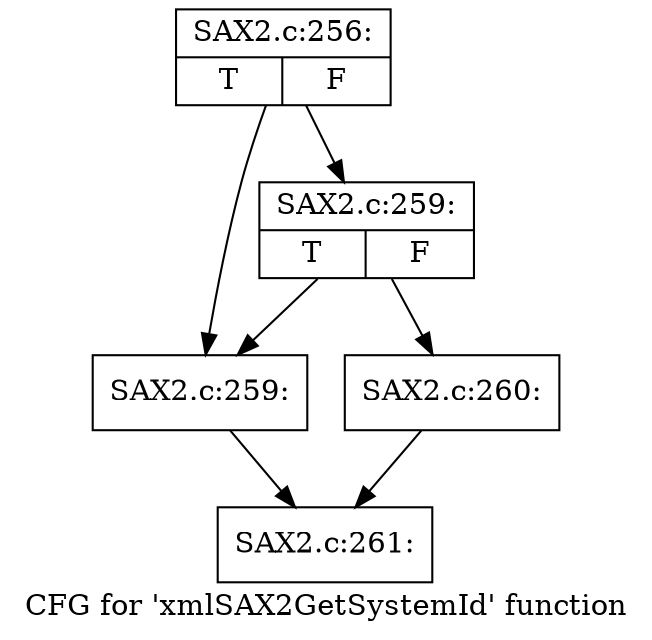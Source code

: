 digraph "CFG for 'xmlSAX2GetSystemId' function" {
	label="CFG for 'xmlSAX2GetSystemId' function";

	Node0x40d0a20 [shape=record,label="{SAX2.c:256:|{<s0>T|<s1>F}}"];
	Node0x40d0a20 -> Node0x41053a0;
	Node0x40d0a20 -> Node0x4105440;
	Node0x4105440 [shape=record,label="{SAX2.c:259:|{<s0>T|<s1>F}}"];
	Node0x4105440 -> Node0x41053a0;
	Node0x4105440 -> Node0x41053f0;
	Node0x41053a0 [shape=record,label="{SAX2.c:259:}"];
	Node0x41053a0 -> Node0x40cc9e0;
	Node0x41053f0 [shape=record,label="{SAX2.c:260:}"];
	Node0x41053f0 -> Node0x40cc9e0;
	Node0x40cc9e0 [shape=record,label="{SAX2.c:261:}"];
}
